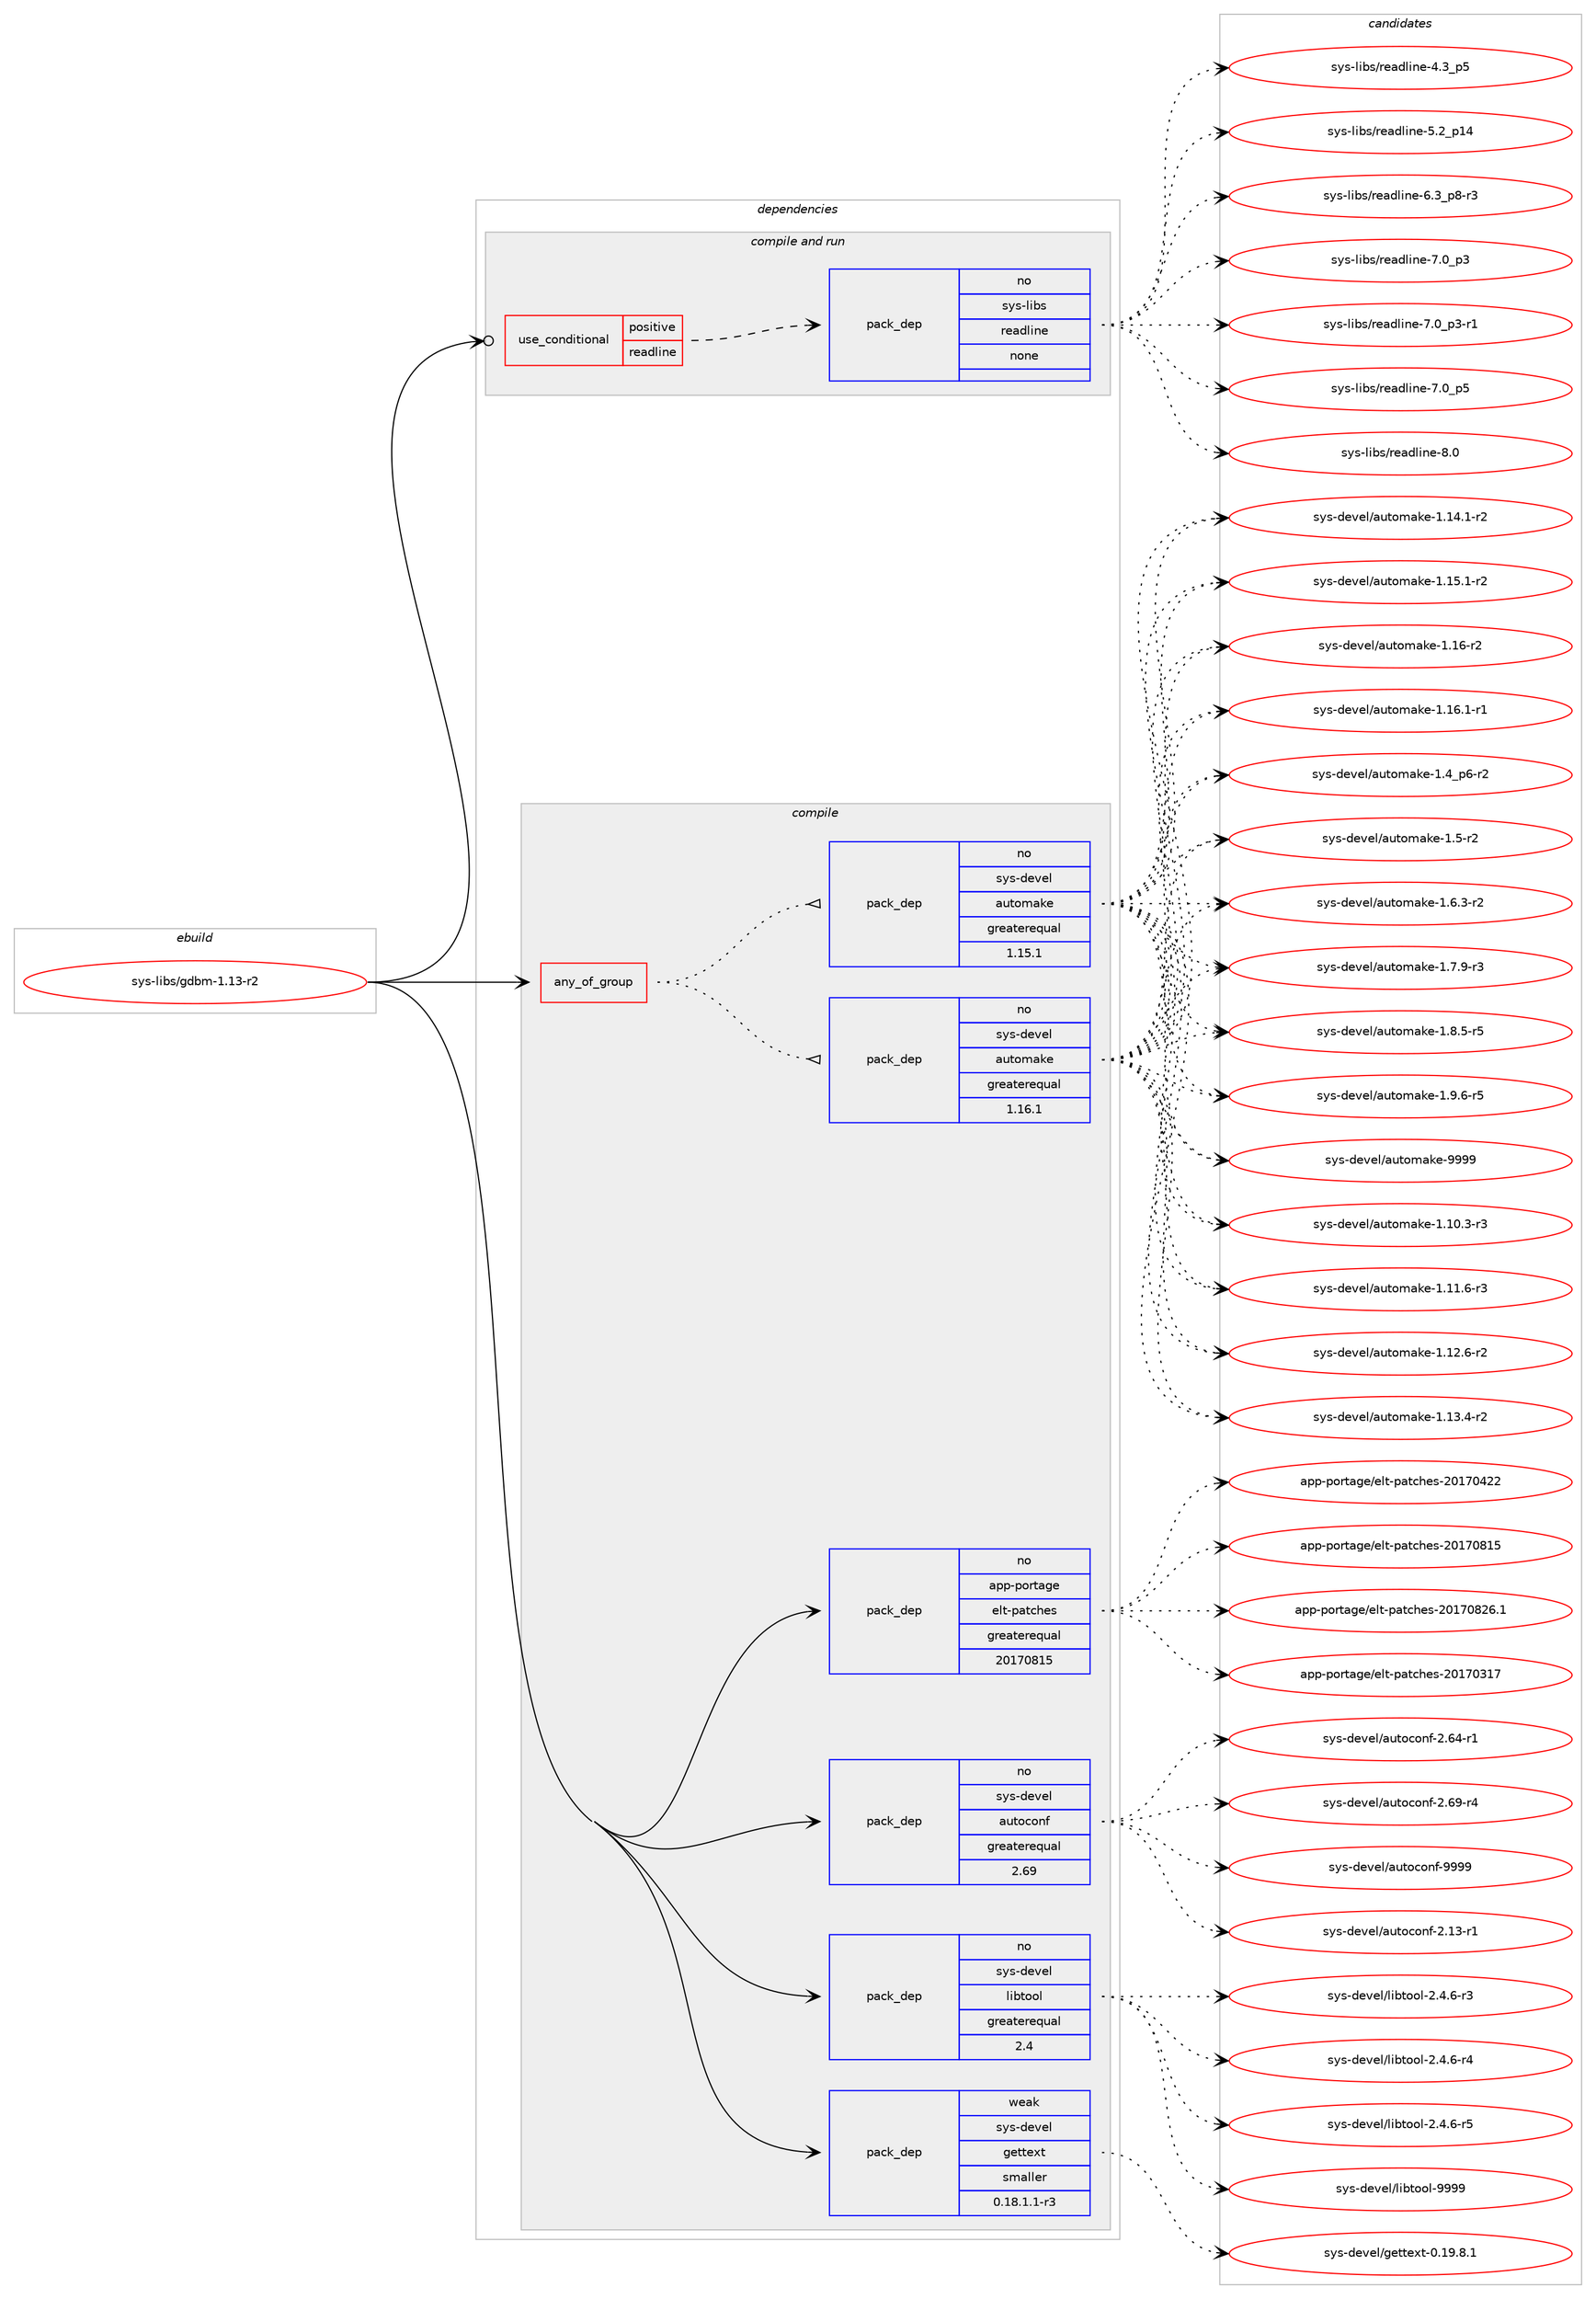 digraph prolog {

# *************
# Graph options
# *************

newrank=true;
concentrate=true;
compound=true;
graph [rankdir=LR,fontname=Helvetica,fontsize=10,ranksep=1.5];#, ranksep=2.5, nodesep=0.2];
edge  [arrowhead=vee];
node  [fontname=Helvetica,fontsize=10];

# **********
# The ebuild
# **********

subgraph cluster_leftcol {
color=gray;
rank=same;
label=<<i>ebuild</i>>;
id [label="sys-libs/gdbm-1.13-r2", color=red, width=4, href="../sys-libs/gdbm-1.13-r2.svg"];
}

# ****************
# The dependencies
# ****************

subgraph cluster_midcol {
color=gray;
label=<<i>dependencies</i>>;
subgraph cluster_compile {
fillcolor="#eeeeee";
style=filled;
label=<<i>compile</i>>;
subgraph any27667 {
dependency1737020 [label=<<TABLE BORDER="0" CELLBORDER="1" CELLSPACING="0" CELLPADDING="4"><TR><TD CELLPADDING="10">any_of_group</TD></TR></TABLE>>, shape=none, color=red];subgraph pack1246815 {
dependency1737021 [label=<<TABLE BORDER="0" CELLBORDER="1" CELLSPACING="0" CELLPADDING="4" WIDTH="220"><TR><TD ROWSPAN="6" CELLPADDING="30">pack_dep</TD></TR><TR><TD WIDTH="110">no</TD></TR><TR><TD>sys-devel</TD></TR><TR><TD>automake</TD></TR><TR><TD>greaterequal</TD></TR><TR><TD>1.16.1</TD></TR></TABLE>>, shape=none, color=blue];
}
dependency1737020:e -> dependency1737021:w [weight=20,style="dotted",arrowhead="oinv"];
subgraph pack1246816 {
dependency1737022 [label=<<TABLE BORDER="0" CELLBORDER="1" CELLSPACING="0" CELLPADDING="4" WIDTH="220"><TR><TD ROWSPAN="6" CELLPADDING="30">pack_dep</TD></TR><TR><TD WIDTH="110">no</TD></TR><TR><TD>sys-devel</TD></TR><TR><TD>automake</TD></TR><TR><TD>greaterequal</TD></TR><TR><TD>1.15.1</TD></TR></TABLE>>, shape=none, color=blue];
}
dependency1737020:e -> dependency1737022:w [weight=20,style="dotted",arrowhead="oinv"];
}
id:e -> dependency1737020:w [weight=20,style="solid",arrowhead="vee"];
subgraph pack1246817 {
dependency1737023 [label=<<TABLE BORDER="0" CELLBORDER="1" CELLSPACING="0" CELLPADDING="4" WIDTH="220"><TR><TD ROWSPAN="6" CELLPADDING="30">pack_dep</TD></TR><TR><TD WIDTH="110">no</TD></TR><TR><TD>app-portage</TD></TR><TR><TD>elt-patches</TD></TR><TR><TD>greaterequal</TD></TR><TR><TD>20170815</TD></TR></TABLE>>, shape=none, color=blue];
}
id:e -> dependency1737023:w [weight=20,style="solid",arrowhead="vee"];
subgraph pack1246818 {
dependency1737024 [label=<<TABLE BORDER="0" CELLBORDER="1" CELLSPACING="0" CELLPADDING="4" WIDTH="220"><TR><TD ROWSPAN="6" CELLPADDING="30">pack_dep</TD></TR><TR><TD WIDTH="110">no</TD></TR><TR><TD>sys-devel</TD></TR><TR><TD>autoconf</TD></TR><TR><TD>greaterequal</TD></TR><TR><TD>2.69</TD></TR></TABLE>>, shape=none, color=blue];
}
id:e -> dependency1737024:w [weight=20,style="solid",arrowhead="vee"];
subgraph pack1246819 {
dependency1737025 [label=<<TABLE BORDER="0" CELLBORDER="1" CELLSPACING="0" CELLPADDING="4" WIDTH="220"><TR><TD ROWSPAN="6" CELLPADDING="30">pack_dep</TD></TR><TR><TD WIDTH="110">no</TD></TR><TR><TD>sys-devel</TD></TR><TR><TD>libtool</TD></TR><TR><TD>greaterequal</TD></TR><TR><TD>2.4</TD></TR></TABLE>>, shape=none, color=blue];
}
id:e -> dependency1737025:w [weight=20,style="solid",arrowhead="vee"];
subgraph pack1246820 {
dependency1737026 [label=<<TABLE BORDER="0" CELLBORDER="1" CELLSPACING="0" CELLPADDING="4" WIDTH="220"><TR><TD ROWSPAN="6" CELLPADDING="30">pack_dep</TD></TR><TR><TD WIDTH="110">weak</TD></TR><TR><TD>sys-devel</TD></TR><TR><TD>gettext</TD></TR><TR><TD>smaller</TD></TR><TR><TD>0.18.1.1-r3</TD></TR></TABLE>>, shape=none, color=blue];
}
id:e -> dependency1737026:w [weight=20,style="solid",arrowhead="vee"];
}
subgraph cluster_compileandrun {
fillcolor="#eeeeee";
style=filled;
label=<<i>compile and run</i>>;
subgraph cond461603 {
dependency1737027 [label=<<TABLE BORDER="0" CELLBORDER="1" CELLSPACING="0" CELLPADDING="4"><TR><TD ROWSPAN="3" CELLPADDING="10">use_conditional</TD></TR><TR><TD>positive</TD></TR><TR><TD>readline</TD></TR></TABLE>>, shape=none, color=red];
subgraph pack1246821 {
dependency1737028 [label=<<TABLE BORDER="0" CELLBORDER="1" CELLSPACING="0" CELLPADDING="4" WIDTH="220"><TR><TD ROWSPAN="6" CELLPADDING="30">pack_dep</TD></TR><TR><TD WIDTH="110">no</TD></TR><TR><TD>sys-libs</TD></TR><TR><TD>readline</TD></TR><TR><TD>none</TD></TR><TR><TD></TD></TR></TABLE>>, shape=none, color=blue];
}
dependency1737027:e -> dependency1737028:w [weight=20,style="dashed",arrowhead="vee"];
}
id:e -> dependency1737027:w [weight=20,style="solid",arrowhead="odotvee"];
}
subgraph cluster_run {
fillcolor="#eeeeee";
style=filled;
label=<<i>run</i>>;
}
}

# **************
# The candidates
# **************

subgraph cluster_choices {
rank=same;
color=gray;
label=<<i>candidates</i>>;

subgraph choice1246815 {
color=black;
nodesep=1;
choice11512111545100101118101108479711711611110997107101454946494846514511451 [label="sys-devel/automake-1.10.3-r3", color=red, width=4,href="../sys-devel/automake-1.10.3-r3.svg"];
choice11512111545100101118101108479711711611110997107101454946494946544511451 [label="sys-devel/automake-1.11.6-r3", color=red, width=4,href="../sys-devel/automake-1.11.6-r3.svg"];
choice11512111545100101118101108479711711611110997107101454946495046544511450 [label="sys-devel/automake-1.12.6-r2", color=red, width=4,href="../sys-devel/automake-1.12.6-r2.svg"];
choice11512111545100101118101108479711711611110997107101454946495146524511450 [label="sys-devel/automake-1.13.4-r2", color=red, width=4,href="../sys-devel/automake-1.13.4-r2.svg"];
choice11512111545100101118101108479711711611110997107101454946495246494511450 [label="sys-devel/automake-1.14.1-r2", color=red, width=4,href="../sys-devel/automake-1.14.1-r2.svg"];
choice11512111545100101118101108479711711611110997107101454946495346494511450 [label="sys-devel/automake-1.15.1-r2", color=red, width=4,href="../sys-devel/automake-1.15.1-r2.svg"];
choice1151211154510010111810110847971171161111099710710145494649544511450 [label="sys-devel/automake-1.16-r2", color=red, width=4,href="../sys-devel/automake-1.16-r2.svg"];
choice11512111545100101118101108479711711611110997107101454946495446494511449 [label="sys-devel/automake-1.16.1-r1", color=red, width=4,href="../sys-devel/automake-1.16.1-r1.svg"];
choice115121115451001011181011084797117116111109971071014549465295112544511450 [label="sys-devel/automake-1.4_p6-r2", color=red, width=4,href="../sys-devel/automake-1.4_p6-r2.svg"];
choice11512111545100101118101108479711711611110997107101454946534511450 [label="sys-devel/automake-1.5-r2", color=red, width=4,href="../sys-devel/automake-1.5-r2.svg"];
choice115121115451001011181011084797117116111109971071014549465446514511450 [label="sys-devel/automake-1.6.3-r2", color=red, width=4,href="../sys-devel/automake-1.6.3-r2.svg"];
choice115121115451001011181011084797117116111109971071014549465546574511451 [label="sys-devel/automake-1.7.9-r3", color=red, width=4,href="../sys-devel/automake-1.7.9-r3.svg"];
choice115121115451001011181011084797117116111109971071014549465646534511453 [label="sys-devel/automake-1.8.5-r5", color=red, width=4,href="../sys-devel/automake-1.8.5-r5.svg"];
choice115121115451001011181011084797117116111109971071014549465746544511453 [label="sys-devel/automake-1.9.6-r5", color=red, width=4,href="../sys-devel/automake-1.9.6-r5.svg"];
choice115121115451001011181011084797117116111109971071014557575757 [label="sys-devel/automake-9999", color=red, width=4,href="../sys-devel/automake-9999.svg"];
dependency1737021:e -> choice11512111545100101118101108479711711611110997107101454946494846514511451:w [style=dotted,weight="100"];
dependency1737021:e -> choice11512111545100101118101108479711711611110997107101454946494946544511451:w [style=dotted,weight="100"];
dependency1737021:e -> choice11512111545100101118101108479711711611110997107101454946495046544511450:w [style=dotted,weight="100"];
dependency1737021:e -> choice11512111545100101118101108479711711611110997107101454946495146524511450:w [style=dotted,weight="100"];
dependency1737021:e -> choice11512111545100101118101108479711711611110997107101454946495246494511450:w [style=dotted,weight="100"];
dependency1737021:e -> choice11512111545100101118101108479711711611110997107101454946495346494511450:w [style=dotted,weight="100"];
dependency1737021:e -> choice1151211154510010111810110847971171161111099710710145494649544511450:w [style=dotted,weight="100"];
dependency1737021:e -> choice11512111545100101118101108479711711611110997107101454946495446494511449:w [style=dotted,weight="100"];
dependency1737021:e -> choice115121115451001011181011084797117116111109971071014549465295112544511450:w [style=dotted,weight="100"];
dependency1737021:e -> choice11512111545100101118101108479711711611110997107101454946534511450:w [style=dotted,weight="100"];
dependency1737021:e -> choice115121115451001011181011084797117116111109971071014549465446514511450:w [style=dotted,weight="100"];
dependency1737021:e -> choice115121115451001011181011084797117116111109971071014549465546574511451:w [style=dotted,weight="100"];
dependency1737021:e -> choice115121115451001011181011084797117116111109971071014549465646534511453:w [style=dotted,weight="100"];
dependency1737021:e -> choice115121115451001011181011084797117116111109971071014549465746544511453:w [style=dotted,weight="100"];
dependency1737021:e -> choice115121115451001011181011084797117116111109971071014557575757:w [style=dotted,weight="100"];
}
subgraph choice1246816 {
color=black;
nodesep=1;
choice11512111545100101118101108479711711611110997107101454946494846514511451 [label="sys-devel/automake-1.10.3-r3", color=red, width=4,href="../sys-devel/automake-1.10.3-r3.svg"];
choice11512111545100101118101108479711711611110997107101454946494946544511451 [label="sys-devel/automake-1.11.6-r3", color=red, width=4,href="../sys-devel/automake-1.11.6-r3.svg"];
choice11512111545100101118101108479711711611110997107101454946495046544511450 [label="sys-devel/automake-1.12.6-r2", color=red, width=4,href="../sys-devel/automake-1.12.6-r2.svg"];
choice11512111545100101118101108479711711611110997107101454946495146524511450 [label="sys-devel/automake-1.13.4-r2", color=red, width=4,href="../sys-devel/automake-1.13.4-r2.svg"];
choice11512111545100101118101108479711711611110997107101454946495246494511450 [label="sys-devel/automake-1.14.1-r2", color=red, width=4,href="../sys-devel/automake-1.14.1-r2.svg"];
choice11512111545100101118101108479711711611110997107101454946495346494511450 [label="sys-devel/automake-1.15.1-r2", color=red, width=4,href="../sys-devel/automake-1.15.1-r2.svg"];
choice1151211154510010111810110847971171161111099710710145494649544511450 [label="sys-devel/automake-1.16-r2", color=red, width=4,href="../sys-devel/automake-1.16-r2.svg"];
choice11512111545100101118101108479711711611110997107101454946495446494511449 [label="sys-devel/automake-1.16.1-r1", color=red, width=4,href="../sys-devel/automake-1.16.1-r1.svg"];
choice115121115451001011181011084797117116111109971071014549465295112544511450 [label="sys-devel/automake-1.4_p6-r2", color=red, width=4,href="../sys-devel/automake-1.4_p6-r2.svg"];
choice11512111545100101118101108479711711611110997107101454946534511450 [label="sys-devel/automake-1.5-r2", color=red, width=4,href="../sys-devel/automake-1.5-r2.svg"];
choice115121115451001011181011084797117116111109971071014549465446514511450 [label="sys-devel/automake-1.6.3-r2", color=red, width=4,href="../sys-devel/automake-1.6.3-r2.svg"];
choice115121115451001011181011084797117116111109971071014549465546574511451 [label="sys-devel/automake-1.7.9-r3", color=red, width=4,href="../sys-devel/automake-1.7.9-r3.svg"];
choice115121115451001011181011084797117116111109971071014549465646534511453 [label="sys-devel/automake-1.8.5-r5", color=red, width=4,href="../sys-devel/automake-1.8.5-r5.svg"];
choice115121115451001011181011084797117116111109971071014549465746544511453 [label="sys-devel/automake-1.9.6-r5", color=red, width=4,href="../sys-devel/automake-1.9.6-r5.svg"];
choice115121115451001011181011084797117116111109971071014557575757 [label="sys-devel/automake-9999", color=red, width=4,href="../sys-devel/automake-9999.svg"];
dependency1737022:e -> choice11512111545100101118101108479711711611110997107101454946494846514511451:w [style=dotted,weight="100"];
dependency1737022:e -> choice11512111545100101118101108479711711611110997107101454946494946544511451:w [style=dotted,weight="100"];
dependency1737022:e -> choice11512111545100101118101108479711711611110997107101454946495046544511450:w [style=dotted,weight="100"];
dependency1737022:e -> choice11512111545100101118101108479711711611110997107101454946495146524511450:w [style=dotted,weight="100"];
dependency1737022:e -> choice11512111545100101118101108479711711611110997107101454946495246494511450:w [style=dotted,weight="100"];
dependency1737022:e -> choice11512111545100101118101108479711711611110997107101454946495346494511450:w [style=dotted,weight="100"];
dependency1737022:e -> choice1151211154510010111810110847971171161111099710710145494649544511450:w [style=dotted,weight="100"];
dependency1737022:e -> choice11512111545100101118101108479711711611110997107101454946495446494511449:w [style=dotted,weight="100"];
dependency1737022:e -> choice115121115451001011181011084797117116111109971071014549465295112544511450:w [style=dotted,weight="100"];
dependency1737022:e -> choice11512111545100101118101108479711711611110997107101454946534511450:w [style=dotted,weight="100"];
dependency1737022:e -> choice115121115451001011181011084797117116111109971071014549465446514511450:w [style=dotted,weight="100"];
dependency1737022:e -> choice115121115451001011181011084797117116111109971071014549465546574511451:w [style=dotted,weight="100"];
dependency1737022:e -> choice115121115451001011181011084797117116111109971071014549465646534511453:w [style=dotted,weight="100"];
dependency1737022:e -> choice115121115451001011181011084797117116111109971071014549465746544511453:w [style=dotted,weight="100"];
dependency1737022:e -> choice115121115451001011181011084797117116111109971071014557575757:w [style=dotted,weight="100"];
}
subgraph choice1246817 {
color=black;
nodesep=1;
choice97112112451121111141169710310147101108116451129711699104101115455048495548514955 [label="app-portage/elt-patches-20170317", color=red, width=4,href="../app-portage/elt-patches-20170317.svg"];
choice97112112451121111141169710310147101108116451129711699104101115455048495548525050 [label="app-portage/elt-patches-20170422", color=red, width=4,href="../app-portage/elt-patches-20170422.svg"];
choice97112112451121111141169710310147101108116451129711699104101115455048495548564953 [label="app-portage/elt-patches-20170815", color=red, width=4,href="../app-portage/elt-patches-20170815.svg"];
choice971121124511211111411697103101471011081164511297116991041011154550484955485650544649 [label="app-portage/elt-patches-20170826.1", color=red, width=4,href="../app-portage/elt-patches-20170826.1.svg"];
dependency1737023:e -> choice97112112451121111141169710310147101108116451129711699104101115455048495548514955:w [style=dotted,weight="100"];
dependency1737023:e -> choice97112112451121111141169710310147101108116451129711699104101115455048495548525050:w [style=dotted,weight="100"];
dependency1737023:e -> choice97112112451121111141169710310147101108116451129711699104101115455048495548564953:w [style=dotted,weight="100"];
dependency1737023:e -> choice971121124511211111411697103101471011081164511297116991041011154550484955485650544649:w [style=dotted,weight="100"];
}
subgraph choice1246818 {
color=black;
nodesep=1;
choice1151211154510010111810110847971171161119911111010245504649514511449 [label="sys-devel/autoconf-2.13-r1", color=red, width=4,href="../sys-devel/autoconf-2.13-r1.svg"];
choice1151211154510010111810110847971171161119911111010245504654524511449 [label="sys-devel/autoconf-2.64-r1", color=red, width=4,href="../sys-devel/autoconf-2.64-r1.svg"];
choice1151211154510010111810110847971171161119911111010245504654574511452 [label="sys-devel/autoconf-2.69-r4", color=red, width=4,href="../sys-devel/autoconf-2.69-r4.svg"];
choice115121115451001011181011084797117116111991111101024557575757 [label="sys-devel/autoconf-9999", color=red, width=4,href="../sys-devel/autoconf-9999.svg"];
dependency1737024:e -> choice1151211154510010111810110847971171161119911111010245504649514511449:w [style=dotted,weight="100"];
dependency1737024:e -> choice1151211154510010111810110847971171161119911111010245504654524511449:w [style=dotted,weight="100"];
dependency1737024:e -> choice1151211154510010111810110847971171161119911111010245504654574511452:w [style=dotted,weight="100"];
dependency1737024:e -> choice115121115451001011181011084797117116111991111101024557575757:w [style=dotted,weight="100"];
}
subgraph choice1246819 {
color=black;
nodesep=1;
choice1151211154510010111810110847108105981161111111084550465246544511451 [label="sys-devel/libtool-2.4.6-r3", color=red, width=4,href="../sys-devel/libtool-2.4.6-r3.svg"];
choice1151211154510010111810110847108105981161111111084550465246544511452 [label="sys-devel/libtool-2.4.6-r4", color=red, width=4,href="../sys-devel/libtool-2.4.6-r4.svg"];
choice1151211154510010111810110847108105981161111111084550465246544511453 [label="sys-devel/libtool-2.4.6-r5", color=red, width=4,href="../sys-devel/libtool-2.4.6-r5.svg"];
choice1151211154510010111810110847108105981161111111084557575757 [label="sys-devel/libtool-9999", color=red, width=4,href="../sys-devel/libtool-9999.svg"];
dependency1737025:e -> choice1151211154510010111810110847108105981161111111084550465246544511451:w [style=dotted,weight="100"];
dependency1737025:e -> choice1151211154510010111810110847108105981161111111084550465246544511452:w [style=dotted,weight="100"];
dependency1737025:e -> choice1151211154510010111810110847108105981161111111084550465246544511453:w [style=dotted,weight="100"];
dependency1737025:e -> choice1151211154510010111810110847108105981161111111084557575757:w [style=dotted,weight="100"];
}
subgraph choice1246820 {
color=black;
nodesep=1;
choice1151211154510010111810110847103101116116101120116454846495746564649 [label="sys-devel/gettext-0.19.8.1", color=red, width=4,href="../sys-devel/gettext-0.19.8.1.svg"];
dependency1737026:e -> choice1151211154510010111810110847103101116116101120116454846495746564649:w [style=dotted,weight="100"];
}
subgraph choice1246821 {
color=black;
nodesep=1;
choice11512111545108105981154711410197100108105110101455246519511253 [label="sys-libs/readline-4.3_p5", color=red, width=4,href="../sys-libs/readline-4.3_p5.svg"];
choice1151211154510810598115471141019710010810511010145534650951124952 [label="sys-libs/readline-5.2_p14", color=red, width=4,href="../sys-libs/readline-5.2_p14.svg"];
choice115121115451081059811547114101971001081051101014554465195112564511451 [label="sys-libs/readline-6.3_p8-r3", color=red, width=4,href="../sys-libs/readline-6.3_p8-r3.svg"];
choice11512111545108105981154711410197100108105110101455546489511251 [label="sys-libs/readline-7.0_p3", color=red, width=4,href="../sys-libs/readline-7.0_p3.svg"];
choice115121115451081059811547114101971001081051101014555464895112514511449 [label="sys-libs/readline-7.0_p3-r1", color=red, width=4,href="../sys-libs/readline-7.0_p3-r1.svg"];
choice11512111545108105981154711410197100108105110101455546489511253 [label="sys-libs/readline-7.0_p5", color=red, width=4,href="../sys-libs/readline-7.0_p5.svg"];
choice1151211154510810598115471141019710010810511010145564648 [label="sys-libs/readline-8.0", color=red, width=4,href="../sys-libs/readline-8.0.svg"];
dependency1737028:e -> choice11512111545108105981154711410197100108105110101455246519511253:w [style=dotted,weight="100"];
dependency1737028:e -> choice1151211154510810598115471141019710010810511010145534650951124952:w [style=dotted,weight="100"];
dependency1737028:e -> choice115121115451081059811547114101971001081051101014554465195112564511451:w [style=dotted,weight="100"];
dependency1737028:e -> choice11512111545108105981154711410197100108105110101455546489511251:w [style=dotted,weight="100"];
dependency1737028:e -> choice115121115451081059811547114101971001081051101014555464895112514511449:w [style=dotted,weight="100"];
dependency1737028:e -> choice11512111545108105981154711410197100108105110101455546489511253:w [style=dotted,weight="100"];
dependency1737028:e -> choice1151211154510810598115471141019710010810511010145564648:w [style=dotted,weight="100"];
}
}

}
